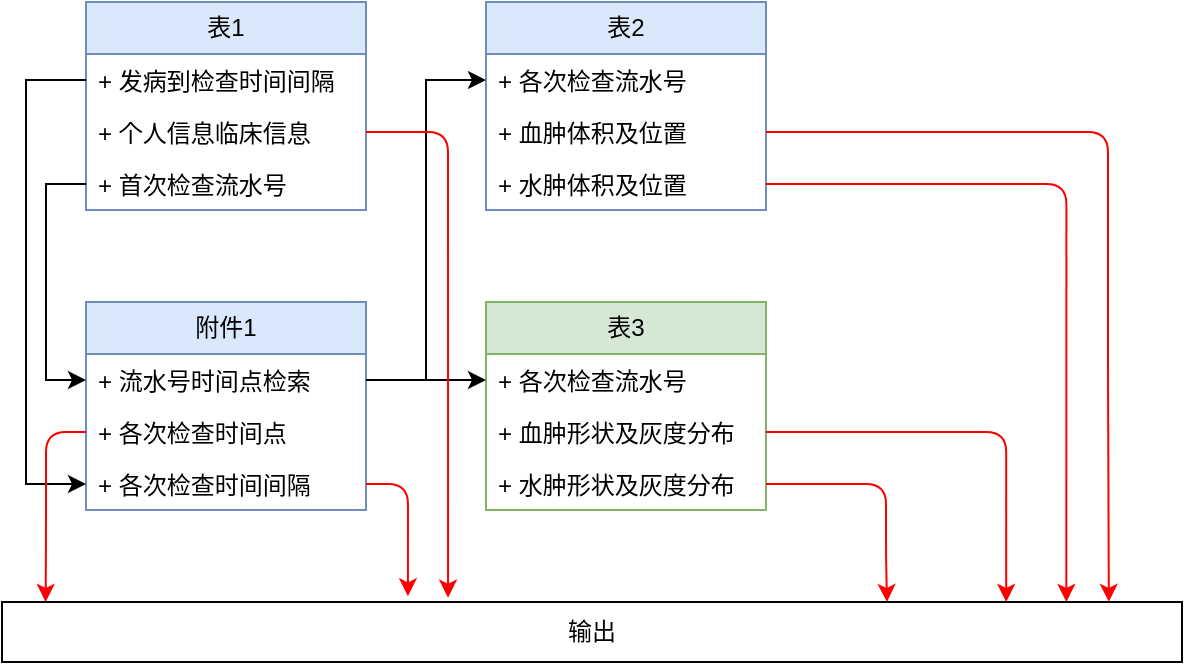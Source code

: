 <mxfile version="21.7.5" type="device">
  <diagram name="第 1 页" id="EQItuHAfwJkZ7Wghb0Dt">
    <mxGraphModel dx="948" dy="507" grid="1" gridSize="10" guides="1" tooltips="1" connect="1" arrows="1" fold="1" page="1" pageScale="1" pageWidth="827" pageHeight="1169" math="0" shadow="0">
      <root>
        <mxCell id="0" />
        <mxCell id="1" parent="0" />
        <mxCell id="ryNtzxTpE0NvCD1EvsFQ-12" value="表1" style="swimlane;fontStyle=0;childLayout=stackLayout;horizontal=1;startSize=26;fillColor=#dae8fc;horizontalStack=0;resizeParent=1;resizeParentMax=0;resizeLast=0;collapsible=1;marginBottom=0;whiteSpace=wrap;html=1;strokeColor=#6c8ebf;" vertex="1" parent="1">
          <mxGeometry x="160" y="190" width="140" height="104" as="geometry" />
        </mxCell>
        <mxCell id="ryNtzxTpE0NvCD1EvsFQ-14" value="+ 发病到检查时间间隔" style="text;strokeColor=none;fillColor=none;align=left;verticalAlign=top;spacingLeft=4;spacingRight=4;overflow=hidden;rotatable=0;points=[[0,0.5],[1,0.5]];portConstraint=eastwest;whiteSpace=wrap;html=1;" vertex="1" parent="ryNtzxTpE0NvCD1EvsFQ-12">
          <mxGeometry y="26" width="140" height="26" as="geometry" />
        </mxCell>
        <mxCell id="ryNtzxTpE0NvCD1EvsFQ-15" value="+ 个人信息临床信息" style="text;strokeColor=none;fillColor=none;align=left;verticalAlign=top;spacingLeft=4;spacingRight=4;overflow=hidden;rotatable=0;points=[[0,0.5],[1,0.5]];portConstraint=eastwest;whiteSpace=wrap;html=1;" vertex="1" parent="ryNtzxTpE0NvCD1EvsFQ-12">
          <mxGeometry y="52" width="140" height="26" as="geometry" />
        </mxCell>
        <mxCell id="ryNtzxTpE0NvCD1EvsFQ-13" value="+ 首次检查流水号" style="text;strokeColor=none;fillColor=none;align=left;verticalAlign=top;spacingLeft=4;spacingRight=4;overflow=hidden;rotatable=0;points=[[0,0.5],[1,0.5]];portConstraint=eastwest;whiteSpace=wrap;html=1;" vertex="1" parent="ryNtzxTpE0NvCD1EvsFQ-12">
          <mxGeometry y="78" width="140" height="26" as="geometry" />
        </mxCell>
        <mxCell id="ryNtzxTpE0NvCD1EvsFQ-16" value="表2" style="swimlane;fontStyle=0;childLayout=stackLayout;horizontal=1;startSize=26;fillColor=#dae8fc;horizontalStack=0;resizeParent=1;resizeParentMax=0;resizeLast=0;collapsible=1;marginBottom=0;whiteSpace=wrap;html=1;strokeColor=#6c8ebf;" vertex="1" parent="1">
          <mxGeometry x="360" y="190" width="140" height="104" as="geometry" />
        </mxCell>
        <mxCell id="ryNtzxTpE0NvCD1EvsFQ-17" value="+ 各次检查流水号" style="text;strokeColor=none;fillColor=none;align=left;verticalAlign=top;spacingLeft=4;spacingRight=4;overflow=hidden;rotatable=0;points=[[0,0.5],[1,0.5]];portConstraint=eastwest;whiteSpace=wrap;html=1;" vertex="1" parent="ryNtzxTpE0NvCD1EvsFQ-16">
          <mxGeometry y="26" width="140" height="26" as="geometry" />
        </mxCell>
        <mxCell id="ryNtzxTpE0NvCD1EvsFQ-18" value="+ 血肿体积及位置" style="text;strokeColor=none;fillColor=none;align=left;verticalAlign=top;spacingLeft=4;spacingRight=4;overflow=hidden;rotatable=0;points=[[0,0.5],[1,0.5]];portConstraint=eastwest;whiteSpace=wrap;html=1;" vertex="1" parent="ryNtzxTpE0NvCD1EvsFQ-16">
          <mxGeometry y="52" width="140" height="26" as="geometry" />
        </mxCell>
        <mxCell id="ryNtzxTpE0NvCD1EvsFQ-19" value="+ 水肿体积及位置" style="text;strokeColor=none;fillColor=none;align=left;verticalAlign=top;spacingLeft=4;spacingRight=4;overflow=hidden;rotatable=0;points=[[0,0.5],[1,0.5]];portConstraint=eastwest;whiteSpace=wrap;html=1;" vertex="1" parent="ryNtzxTpE0NvCD1EvsFQ-16">
          <mxGeometry y="78" width="140" height="26" as="geometry" />
        </mxCell>
        <mxCell id="ryNtzxTpE0NvCD1EvsFQ-20" value="表3" style="swimlane;fontStyle=0;childLayout=stackLayout;horizontal=1;startSize=26;fillColor=#d5e8d4;horizontalStack=0;resizeParent=1;resizeParentMax=0;resizeLast=0;collapsible=1;marginBottom=0;whiteSpace=wrap;html=1;strokeColor=#82b366;" vertex="1" parent="1">
          <mxGeometry x="360" y="340" width="140" height="104" as="geometry" />
        </mxCell>
        <mxCell id="ryNtzxTpE0NvCD1EvsFQ-21" value="+ 各次检查流水号" style="text;strokeColor=none;fillColor=none;align=left;verticalAlign=top;spacingLeft=4;spacingRight=4;overflow=hidden;rotatable=0;points=[[0,0.5],[1,0.5]];portConstraint=eastwest;whiteSpace=wrap;html=1;" vertex="1" parent="ryNtzxTpE0NvCD1EvsFQ-20">
          <mxGeometry y="26" width="140" height="26" as="geometry" />
        </mxCell>
        <mxCell id="ryNtzxTpE0NvCD1EvsFQ-22" value="+ 血肿形状及灰度分布" style="text;strokeColor=none;fillColor=none;align=left;verticalAlign=top;spacingLeft=4;spacingRight=4;overflow=hidden;rotatable=0;points=[[0,0.5],[1,0.5]];portConstraint=eastwest;whiteSpace=wrap;html=1;" vertex="1" parent="ryNtzxTpE0NvCD1EvsFQ-20">
          <mxGeometry y="52" width="140" height="26" as="geometry" />
        </mxCell>
        <mxCell id="ryNtzxTpE0NvCD1EvsFQ-23" value="+ 水肿形状及灰度分布" style="text;strokeColor=none;fillColor=none;align=left;verticalAlign=top;spacingLeft=4;spacingRight=4;overflow=hidden;rotatable=0;points=[[0,0.5],[1,0.5]];portConstraint=eastwest;whiteSpace=wrap;html=1;" vertex="1" parent="ryNtzxTpE0NvCD1EvsFQ-20">
          <mxGeometry y="78" width="140" height="26" as="geometry" />
        </mxCell>
        <mxCell id="ryNtzxTpE0NvCD1EvsFQ-24" value="附件1" style="swimlane;fontStyle=0;childLayout=stackLayout;horizontal=1;startSize=26;fillColor=#dae8fc;horizontalStack=0;resizeParent=1;resizeParentMax=0;resizeLast=0;collapsible=1;marginBottom=0;whiteSpace=wrap;html=1;strokeColor=#6c8ebf;" vertex="1" parent="1">
          <mxGeometry x="160" y="340" width="140" height="104" as="geometry" />
        </mxCell>
        <mxCell id="ryNtzxTpE0NvCD1EvsFQ-25" value="+ 流水号时间点检索" style="text;strokeColor=none;fillColor=none;align=left;verticalAlign=top;spacingLeft=4;spacingRight=4;overflow=hidden;rotatable=0;points=[[0,0.5],[1,0.5]];portConstraint=eastwest;whiteSpace=wrap;html=1;" vertex="1" parent="ryNtzxTpE0NvCD1EvsFQ-24">
          <mxGeometry y="26" width="140" height="26" as="geometry" />
        </mxCell>
        <mxCell id="ryNtzxTpE0NvCD1EvsFQ-36" value="+ 各次检查时间点" style="text;strokeColor=none;fillColor=none;align=left;verticalAlign=top;spacingLeft=4;spacingRight=4;overflow=hidden;rotatable=0;points=[[0,0.5],[1,0.5]];portConstraint=eastwest;whiteSpace=wrap;html=1;" vertex="1" parent="ryNtzxTpE0NvCD1EvsFQ-24">
          <mxGeometry y="52" width="140" height="26" as="geometry" />
        </mxCell>
        <mxCell id="ryNtzxTpE0NvCD1EvsFQ-43" value="+ 各次检查时间间隔" style="text;strokeColor=none;fillColor=none;align=left;verticalAlign=top;spacingLeft=4;spacingRight=4;overflow=hidden;rotatable=0;points=[[0,0.5],[1,0.5]];portConstraint=eastwest;whiteSpace=wrap;html=1;" vertex="1" parent="ryNtzxTpE0NvCD1EvsFQ-24">
          <mxGeometry y="78" width="140" height="26" as="geometry" />
        </mxCell>
        <mxCell id="ryNtzxTpE0NvCD1EvsFQ-29" style="edgeStyle=orthogonalEdgeStyle;rounded=0;orthogonalLoop=1;jettySize=auto;html=1;exitX=1;exitY=0.5;exitDx=0;exitDy=0;entryX=0;entryY=0.5;entryDx=0;entryDy=0;" edge="1" parent="1" source="ryNtzxTpE0NvCD1EvsFQ-25" target="ryNtzxTpE0NvCD1EvsFQ-17">
          <mxGeometry relative="1" as="geometry" />
        </mxCell>
        <mxCell id="ryNtzxTpE0NvCD1EvsFQ-30" style="edgeStyle=orthogonalEdgeStyle;rounded=0;orthogonalLoop=1;jettySize=auto;html=1;exitX=1;exitY=0.5;exitDx=0;exitDy=0;entryX=0;entryY=0.5;entryDx=0;entryDy=0;" edge="1" parent="1" source="ryNtzxTpE0NvCD1EvsFQ-25" target="ryNtzxTpE0NvCD1EvsFQ-21">
          <mxGeometry relative="1" as="geometry" />
        </mxCell>
        <mxCell id="ryNtzxTpE0NvCD1EvsFQ-44" style="edgeStyle=orthogonalEdgeStyle;rounded=0;orthogonalLoop=1;jettySize=auto;html=1;exitX=0;exitY=0.5;exitDx=0;exitDy=0;entryX=0;entryY=0.5;entryDx=0;entryDy=0;" edge="1" parent="1" source="ryNtzxTpE0NvCD1EvsFQ-13" target="ryNtzxTpE0NvCD1EvsFQ-25">
          <mxGeometry relative="1" as="geometry" />
        </mxCell>
        <mxCell id="ryNtzxTpE0NvCD1EvsFQ-46" style="edgeStyle=orthogonalEdgeStyle;rounded=0;orthogonalLoop=1;jettySize=auto;html=1;exitX=0;exitY=0.5;exitDx=0;exitDy=0;entryX=0;entryY=0.5;entryDx=0;entryDy=0;" edge="1" parent="1" source="ryNtzxTpE0NvCD1EvsFQ-14" target="ryNtzxTpE0NvCD1EvsFQ-43">
          <mxGeometry relative="1" as="geometry">
            <Array as="points">
              <mxPoint x="130" y="229" />
              <mxPoint x="130" y="431" />
            </Array>
          </mxGeometry>
        </mxCell>
        <mxCell id="ryNtzxTpE0NvCD1EvsFQ-47" value="输出" style="rounded=0;whiteSpace=wrap;html=1;" vertex="1" parent="1">
          <mxGeometry x="118" y="490" width="590" height="30" as="geometry" />
        </mxCell>
        <mxCell id="ryNtzxTpE0NvCD1EvsFQ-48" style="edgeStyle=orthogonalEdgeStyle;rounded=1;orthogonalLoop=1;jettySize=auto;html=1;exitX=1;exitY=0.5;exitDx=0;exitDy=0;entryX=0.378;entryY=-0.072;entryDx=0;entryDy=0;entryPerimeter=0;strokeColor=#FF0000;" edge="1" parent="1" source="ryNtzxTpE0NvCD1EvsFQ-15" target="ryNtzxTpE0NvCD1EvsFQ-47">
          <mxGeometry relative="1" as="geometry" />
        </mxCell>
        <mxCell id="ryNtzxTpE0NvCD1EvsFQ-51" style="edgeStyle=orthogonalEdgeStyle;rounded=1;orthogonalLoop=1;jettySize=auto;html=1;exitX=0;exitY=0.5;exitDx=0;exitDy=0;entryX=0.037;entryY=0;entryDx=0;entryDy=0;entryPerimeter=0;strokeColor=#FF0000;" edge="1" parent="1" source="ryNtzxTpE0NvCD1EvsFQ-36" target="ryNtzxTpE0NvCD1EvsFQ-47">
          <mxGeometry relative="1" as="geometry" />
        </mxCell>
        <mxCell id="ryNtzxTpE0NvCD1EvsFQ-52" style="edgeStyle=orthogonalEdgeStyle;rounded=1;orthogonalLoop=1;jettySize=auto;html=1;exitX=1;exitY=0.5;exitDx=0;exitDy=0;entryX=0.344;entryY=-0.095;entryDx=0;entryDy=0;entryPerimeter=0;strokeColor=#FF0000;" edge="1" parent="1" source="ryNtzxTpE0NvCD1EvsFQ-43" target="ryNtzxTpE0NvCD1EvsFQ-47">
          <mxGeometry relative="1" as="geometry" />
        </mxCell>
        <mxCell id="ryNtzxTpE0NvCD1EvsFQ-56" style="edgeStyle=orthogonalEdgeStyle;rounded=1;orthogonalLoop=1;jettySize=auto;html=1;exitX=1;exitY=0.5;exitDx=0;exitDy=0;entryX=0.938;entryY=-0.003;entryDx=0;entryDy=0;entryPerimeter=0;strokeColor=#FF0000;" edge="1" parent="1" source="ryNtzxTpE0NvCD1EvsFQ-18" target="ryNtzxTpE0NvCD1EvsFQ-47">
          <mxGeometry relative="1" as="geometry">
            <mxPoint x="670" y="470.0" as="targetPoint" />
            <Array as="points">
              <mxPoint x="671" y="255" />
              <mxPoint x="671" y="374" />
            </Array>
          </mxGeometry>
        </mxCell>
        <mxCell id="ryNtzxTpE0NvCD1EvsFQ-57" style="edgeStyle=orthogonalEdgeStyle;rounded=1;orthogonalLoop=1;jettySize=auto;html=1;exitX=1;exitY=0.5;exitDx=0;exitDy=0;entryX=0.902;entryY=0;entryDx=0;entryDy=0;entryPerimeter=0;strokeColor=#FF0000;" edge="1" parent="1" source="ryNtzxTpE0NvCD1EvsFQ-19" target="ryNtzxTpE0NvCD1EvsFQ-47">
          <mxGeometry relative="1" as="geometry">
            <Array as="points">
              <mxPoint x="650" y="281" />
            </Array>
          </mxGeometry>
        </mxCell>
        <mxCell id="ryNtzxTpE0NvCD1EvsFQ-58" style="edgeStyle=orthogonalEdgeStyle;rounded=1;orthogonalLoop=1;jettySize=auto;html=1;exitX=1;exitY=0.5;exitDx=0;exitDy=0;entryX=0.851;entryY=0;entryDx=0;entryDy=0;entryPerimeter=0;strokeColor=#FF0000;" edge="1" parent="1" source="ryNtzxTpE0NvCD1EvsFQ-22" target="ryNtzxTpE0NvCD1EvsFQ-47">
          <mxGeometry relative="1" as="geometry">
            <Array as="points">
              <mxPoint x="620" y="405" />
            </Array>
          </mxGeometry>
        </mxCell>
        <mxCell id="ryNtzxTpE0NvCD1EvsFQ-61" style="edgeStyle=orthogonalEdgeStyle;rounded=1;orthogonalLoop=1;jettySize=auto;html=1;exitX=1;exitY=0.5;exitDx=0;exitDy=0;entryX=0.75;entryY=0;entryDx=0;entryDy=0;strokeColor=#FF0000;" edge="1" parent="1" source="ryNtzxTpE0NvCD1EvsFQ-23" target="ryNtzxTpE0NvCD1EvsFQ-47">
          <mxGeometry relative="1" as="geometry">
            <Array as="points">
              <mxPoint x="560" y="431" />
              <mxPoint x="560" y="467" />
            </Array>
          </mxGeometry>
        </mxCell>
      </root>
    </mxGraphModel>
  </diagram>
</mxfile>
